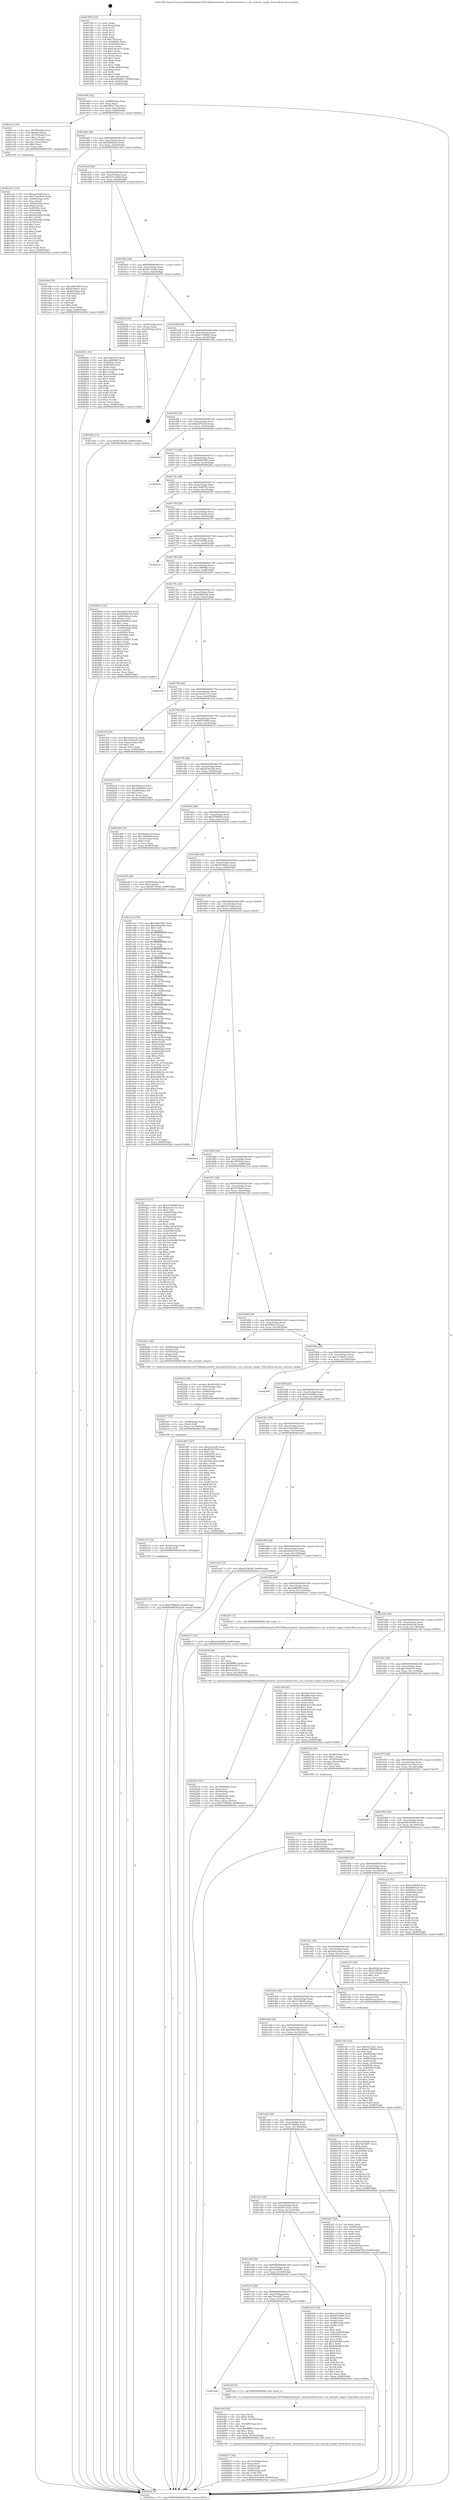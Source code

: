 digraph "0x4015f0" {
  label = "0x4015f0 (/mnt/c/Users/mathe/Desktop/tcc/POCII/binaries/extr_linuxnetnfchcicore.c_hci_activate_target_Final-ollvm.out::main(0))"
  labelloc = "t"
  node[shape=record]

  Entry [label="",width=0.3,height=0.3,shape=circle,fillcolor=black,style=filled]
  "0x401664" [label="{
     0x401664 [32]\l
     | [instrs]\l
     &nbsp;&nbsp;0x401664 \<+6\>: mov -0x98(%rbp),%eax\l
     &nbsp;&nbsp;0x40166a \<+2\>: mov %eax,%ecx\l
     &nbsp;&nbsp;0x40166c \<+6\>: sub $0x85427394,%ecx\l
     &nbsp;&nbsp;0x401672 \<+6\>: mov %eax,-0xac(%rbp)\l
     &nbsp;&nbsp;0x401678 \<+6\>: mov %ecx,-0xb0(%rbp)\l
     &nbsp;&nbsp;0x40167e \<+6\>: je 0000000000401e1a \<main+0x82a\>\l
  }"]
  "0x401e1a" [label="{
     0x401e1a [39]\l
     | [instrs]\l
     &nbsp;&nbsp;0x401e1a \<+4\>: mov -0x78(%rbp),%rax\l
     &nbsp;&nbsp;0x401e1e \<+6\>: movl $0x64,(%rax)\l
     &nbsp;&nbsp;0x401e24 \<+4\>: mov -0x70(%rbp),%rax\l
     &nbsp;&nbsp;0x401e28 \<+6\>: movl $0x1,(%rax)\l
     &nbsp;&nbsp;0x401e2e \<+4\>: mov -0x70(%rbp),%rax\l
     &nbsp;&nbsp;0x401e32 \<+3\>: movslq (%rax),%rax\l
     &nbsp;&nbsp;0x401e35 \<+4\>: shl $0x2,%rax\l
     &nbsp;&nbsp;0x401e39 \<+3\>: mov %rax,%rdi\l
     &nbsp;&nbsp;0x401e3c \<+5\>: call 0000000000401050 \<malloc@plt\>\l
     | [calls]\l
     &nbsp;&nbsp;0x401050 \{1\} (unknown)\l
  }"]
  "0x401684" [label="{
     0x401684 [28]\l
     | [instrs]\l
     &nbsp;&nbsp;0x401684 \<+5\>: jmp 0000000000401689 \<main+0x99\>\l
     &nbsp;&nbsp;0x401689 \<+6\>: mov -0xac(%rbp),%eax\l
     &nbsp;&nbsp;0x40168f \<+5\>: sub $0x8f2848c3,%eax\l
     &nbsp;&nbsp;0x401694 \<+6\>: mov %eax,-0xb4(%rbp)\l
     &nbsp;&nbsp;0x40169a \<+6\>: je 0000000000401a9a \<main+0x4aa\>\l
  }"]
  Exit [label="",width=0.3,height=0.3,shape=circle,fillcolor=black,style=filled,peripheries=2]
  "0x401a9a" [label="{
     0x401a9a [53]\l
     | [instrs]\l
     &nbsp;&nbsp;0x401a9a \<+5\>: mov $0xc0db7683,%eax\l
     &nbsp;&nbsp;0x401a9f \<+5\>: mov $0xf918bb1e,%ecx\l
     &nbsp;&nbsp;0x401aa4 \<+6\>: mov -0x92(%rbp),%dl\l
     &nbsp;&nbsp;0x401aaa \<+7\>: mov -0x91(%rbp),%sil\l
     &nbsp;&nbsp;0x401ab1 \<+3\>: mov %dl,%dil\l
     &nbsp;&nbsp;0x401ab4 \<+3\>: and %sil,%dil\l
     &nbsp;&nbsp;0x401ab7 \<+3\>: xor %sil,%dl\l
     &nbsp;&nbsp;0x401aba \<+3\>: or %dl,%dil\l
     &nbsp;&nbsp;0x401abd \<+4\>: test $0x1,%dil\l
     &nbsp;&nbsp;0x401ac1 \<+3\>: cmovne %ecx,%eax\l
     &nbsp;&nbsp;0x401ac4 \<+6\>: mov %eax,-0x98(%rbp)\l
     &nbsp;&nbsp;0x401aca \<+5\>: jmp 00000000004025a4 \<main+0xfb4\>\l
  }"]
  "0x4016a0" [label="{
     0x4016a0 [28]\l
     | [instrs]\l
     &nbsp;&nbsp;0x4016a0 \<+5\>: jmp 00000000004016a5 \<main+0xb5\>\l
     &nbsp;&nbsp;0x4016a5 \<+6\>: mov -0xac(%rbp),%eax\l
     &nbsp;&nbsp;0x4016ab \<+5\>: sub $0x937a3b69,%eax\l
     &nbsp;&nbsp;0x4016b0 \<+6\>: mov %eax,-0xb8(%rbp)\l
     &nbsp;&nbsp;0x4016b6 \<+6\>: je 0000000000402041 \<main+0xa51\>\l
  }"]
  "0x4025a4" [label="{
     0x4025a4 [5]\l
     | [instrs]\l
     &nbsp;&nbsp;0x4025a4 \<+5\>: jmp 0000000000401664 \<main+0x74\>\l
  }"]
  "0x4015f0" [label="{
     0x4015f0 [116]\l
     | [instrs]\l
     &nbsp;&nbsp;0x4015f0 \<+1\>: push %rbp\l
     &nbsp;&nbsp;0x4015f1 \<+3\>: mov %rsp,%rbp\l
     &nbsp;&nbsp;0x4015f4 \<+2\>: push %r15\l
     &nbsp;&nbsp;0x4015f6 \<+2\>: push %r14\l
     &nbsp;&nbsp;0x4015f8 \<+2\>: push %r13\l
     &nbsp;&nbsp;0x4015fa \<+2\>: push %r12\l
     &nbsp;&nbsp;0x4015fc \<+1\>: push %rbx\l
     &nbsp;&nbsp;0x4015fd \<+7\>: sub $0x158,%rsp\l
     &nbsp;&nbsp;0x401604 \<+7\>: mov 0x40505c,%eax\l
     &nbsp;&nbsp;0x40160b \<+7\>: mov 0x405060,%ecx\l
     &nbsp;&nbsp;0x401612 \<+2\>: mov %eax,%edx\l
     &nbsp;&nbsp;0x401614 \<+6\>: add $0xec6cee74,%edx\l
     &nbsp;&nbsp;0x40161a \<+3\>: sub $0x1,%edx\l
     &nbsp;&nbsp;0x40161d \<+6\>: sub $0xec6cee74,%edx\l
     &nbsp;&nbsp;0x401623 \<+3\>: imul %edx,%eax\l
     &nbsp;&nbsp;0x401626 \<+3\>: and $0x1,%eax\l
     &nbsp;&nbsp;0x401629 \<+3\>: cmp $0x0,%eax\l
     &nbsp;&nbsp;0x40162c \<+4\>: sete %r8b\l
     &nbsp;&nbsp;0x401630 \<+4\>: and $0x1,%r8b\l
     &nbsp;&nbsp;0x401634 \<+7\>: mov %r8b,-0x92(%rbp)\l
     &nbsp;&nbsp;0x40163b \<+3\>: cmp $0xa,%ecx\l
     &nbsp;&nbsp;0x40163e \<+4\>: setl %r8b\l
     &nbsp;&nbsp;0x401642 \<+4\>: and $0x1,%r8b\l
     &nbsp;&nbsp;0x401646 \<+7\>: mov %r8b,-0x91(%rbp)\l
     &nbsp;&nbsp;0x40164d \<+10\>: movl $0x8f2848c3,-0x98(%rbp)\l
     &nbsp;&nbsp;0x401657 \<+6\>: mov %edi,-0x9c(%rbp)\l
     &nbsp;&nbsp;0x40165d \<+7\>: mov %rsi,-0xa8(%rbp)\l
  }"]
  "0x402325" [label="{
     0x402325 [15]\l
     | [instrs]\l
     &nbsp;&nbsp;0x402325 \<+10\>: movl $0xf75f6b66,-0x98(%rbp)\l
     &nbsp;&nbsp;0x40232f \<+5\>: jmp 00000000004025a4 \<main+0xfb4\>\l
  }"]
  "0x402041" [label="{
     0x402041 [91]\l
     | [instrs]\l
     &nbsp;&nbsp;0x402041 \<+5\>: mov $0xbe8512e0,%eax\l
     &nbsp;&nbsp;0x402046 \<+5\>: mov $0xccd900d6,%ecx\l
     &nbsp;&nbsp;0x40204b \<+7\>: mov 0x40505c,%edx\l
     &nbsp;&nbsp;0x402052 \<+7\>: mov 0x405060,%esi\l
     &nbsp;&nbsp;0x402059 \<+2\>: mov %edx,%edi\l
     &nbsp;&nbsp;0x40205b \<+6\>: sub $0x3c3e982b,%edi\l
     &nbsp;&nbsp;0x402061 \<+3\>: sub $0x1,%edi\l
     &nbsp;&nbsp;0x402064 \<+6\>: add $0x3c3e982b,%edi\l
     &nbsp;&nbsp;0x40206a \<+3\>: imul %edi,%edx\l
     &nbsp;&nbsp;0x40206d \<+3\>: and $0x1,%edx\l
     &nbsp;&nbsp;0x402070 \<+3\>: cmp $0x0,%edx\l
     &nbsp;&nbsp;0x402073 \<+4\>: sete %r8b\l
     &nbsp;&nbsp;0x402077 \<+3\>: cmp $0xa,%esi\l
     &nbsp;&nbsp;0x40207a \<+4\>: setl %r9b\l
     &nbsp;&nbsp;0x40207e \<+3\>: mov %r8b,%r10b\l
     &nbsp;&nbsp;0x402081 \<+3\>: and %r9b,%r10b\l
     &nbsp;&nbsp;0x402084 \<+3\>: xor %r9b,%r8b\l
     &nbsp;&nbsp;0x402087 \<+3\>: or %r8b,%r10b\l
     &nbsp;&nbsp;0x40208a \<+4\>: test $0x1,%r10b\l
     &nbsp;&nbsp;0x40208e \<+3\>: cmovne %ecx,%eax\l
     &nbsp;&nbsp;0x402091 \<+6\>: mov %eax,-0x98(%rbp)\l
     &nbsp;&nbsp;0x402097 \<+5\>: jmp 00000000004025a4 \<main+0xfb4\>\l
  }"]
  "0x4016bc" [label="{
     0x4016bc [28]\l
     | [instrs]\l
     &nbsp;&nbsp;0x4016bc \<+5\>: jmp 00000000004016c1 \<main+0xd1\>\l
     &nbsp;&nbsp;0x4016c1 \<+6\>: mov -0xac(%rbp),%eax\l
     &nbsp;&nbsp;0x4016c7 \<+5\>: sub $0x9f178c86,%eax\l
     &nbsp;&nbsp;0x4016cc \<+6\>: mov %eax,-0xbc(%rbp)\l
     &nbsp;&nbsp;0x4016d2 \<+6\>: je 0000000000402452 \<main+0xe62\>\l
  }"]
  "0x402319" [label="{
     0x402319 [12]\l
     | [instrs]\l
     &nbsp;&nbsp;0x402319 \<+4\>: mov -0x50(%rbp),%rdi\l
     &nbsp;&nbsp;0x40231d \<+3\>: mov (%rdi),%rdi\l
     &nbsp;&nbsp;0x402320 \<+5\>: call 0000000000401030 \<free@plt\>\l
     | [calls]\l
     &nbsp;&nbsp;0x401030 \{1\} (unknown)\l
  }"]
  "0x402452" [label="{
     0x402452 [24]\l
     | [instrs]\l
     &nbsp;&nbsp;0x402452 \<+7\>: mov -0x90(%rbp),%rax\l
     &nbsp;&nbsp;0x402459 \<+2\>: mov (%rax),%eax\l
     &nbsp;&nbsp;0x40245b \<+4\>: lea -0x28(%rbp),%rsp\l
     &nbsp;&nbsp;0x40245f \<+1\>: pop %rbx\l
     &nbsp;&nbsp;0x402460 \<+2\>: pop %r12\l
     &nbsp;&nbsp;0x402462 \<+2\>: pop %r13\l
     &nbsp;&nbsp;0x402464 \<+2\>: pop %r14\l
     &nbsp;&nbsp;0x402466 \<+2\>: pop %r15\l
     &nbsp;&nbsp;0x402468 \<+1\>: pop %rbp\l
     &nbsp;&nbsp;0x402469 \<+1\>: ret\l
  }"]
  "0x4016d8" [label="{
     0x4016d8 [28]\l
     | [instrs]\l
     &nbsp;&nbsp;0x4016d8 \<+5\>: jmp 00000000004016dd \<main+0xed\>\l
     &nbsp;&nbsp;0x4016dd \<+6\>: mov -0xac(%rbp),%eax\l
     &nbsp;&nbsp;0x4016e3 \<+5\>: sub $0xbc798948,%eax\l
     &nbsp;&nbsp;0x4016e8 \<+6\>: mov %eax,-0xc0(%rbp)\l
     &nbsp;&nbsp;0x4016ee \<+6\>: je 0000000000401d5a \<main+0x76a\>\l
  }"]
  "0x402307" [label="{
     0x402307 [18]\l
     | [instrs]\l
     &nbsp;&nbsp;0x402307 \<+4\>: mov -0x68(%rbp),%rdi\l
     &nbsp;&nbsp;0x40230b \<+3\>: mov (%rdi),%rdi\l
     &nbsp;&nbsp;0x40230e \<+6\>: mov %eax,-0x154(%rbp)\l
     &nbsp;&nbsp;0x402314 \<+5\>: call 0000000000401030 \<free@plt\>\l
     | [calls]\l
     &nbsp;&nbsp;0x401030 \{1\} (unknown)\l
  }"]
  "0x401d5a" [label="{
     0x401d5a [15]\l
     | [instrs]\l
     &nbsp;&nbsp;0x401d5a \<+10\>: movl $0xf278a248,-0x98(%rbp)\l
     &nbsp;&nbsp;0x401d64 \<+5\>: jmp 00000000004025a4 \<main+0xfb4\>\l
  }"]
  "0x4016f4" [label="{
     0x4016f4 [28]\l
     | [instrs]\l
     &nbsp;&nbsp;0x4016f4 \<+5\>: jmp 00000000004016f9 \<main+0x109\>\l
     &nbsp;&nbsp;0x4016f9 \<+6\>: mov -0xac(%rbp),%eax\l
     &nbsp;&nbsp;0x4016ff \<+5\>: sub $0xbe8512e0,%eax\l
     &nbsp;&nbsp;0x401704 \<+6\>: mov %eax,-0xc4(%rbp)\l
     &nbsp;&nbsp;0x40170a \<+6\>: je 000000000040254e \<main+0xf5e\>\l
  }"]
  "0x4022ea" [label="{
     0x4022ea [29]\l
     | [instrs]\l
     &nbsp;&nbsp;0x4022ea \<+10\>: movabs $0x4030b6,%rdi\l
     &nbsp;&nbsp;0x4022f4 \<+4\>: mov -0x40(%rbp),%rsi\l
     &nbsp;&nbsp;0x4022f8 \<+2\>: mov %eax,(%rsi)\l
     &nbsp;&nbsp;0x4022fa \<+4\>: mov -0x40(%rbp),%rsi\l
     &nbsp;&nbsp;0x4022fe \<+2\>: mov (%rsi),%esi\l
     &nbsp;&nbsp;0x402300 \<+2\>: mov $0x0,%al\l
     &nbsp;&nbsp;0x402302 \<+5\>: call 0000000000401040 \<printf@plt\>\l
     | [calls]\l
     &nbsp;&nbsp;0x401040 \{1\} (unknown)\l
  }"]
  "0x40254e" [label="{
     0x40254e\l
  }", style=dashed]
  "0x401710" [label="{
     0x401710 [28]\l
     | [instrs]\l
     &nbsp;&nbsp;0x401710 \<+5\>: jmp 0000000000401715 \<main+0x125\>\l
     &nbsp;&nbsp;0x401715 \<+6\>: mov -0xac(%rbp),%eax\l
     &nbsp;&nbsp;0x40171b \<+5\>: sub $0xc0db7683,%eax\l
     &nbsp;&nbsp;0x401720 \<+6\>: mov %eax,-0xc8(%rbp)\l
     &nbsp;&nbsp;0x401726 \<+6\>: je 000000000040246a \<main+0xe7a\>\l
  }"]
  "0x40227e" [label="{
     0x40227e [41]\l
     | [instrs]\l
     &nbsp;&nbsp;0x40227e \<+6\>: mov -0x150(%rbp),%ecx\l
     &nbsp;&nbsp;0x402284 \<+3\>: imul %eax,%ecx\l
     &nbsp;&nbsp;0x402287 \<+4\>: mov -0x50(%rbp),%rsi\l
     &nbsp;&nbsp;0x40228b \<+3\>: mov (%rsi),%rsi\l
     &nbsp;&nbsp;0x40228e \<+4\>: mov -0x48(%rbp),%rdi\l
     &nbsp;&nbsp;0x402292 \<+3\>: movslq (%rdi),%rdi\l
     &nbsp;&nbsp;0x402295 \<+3\>: mov %ecx,(%rsi,%rdi,4)\l
     &nbsp;&nbsp;0x402298 \<+10\>: movl $0x577fb602,-0x98(%rbp)\l
     &nbsp;&nbsp;0x4022a2 \<+5\>: jmp 00000000004025a4 \<main+0xfb4\>\l
  }"]
  "0x40246a" [label="{
     0x40246a\l
  }", style=dashed]
  "0x40172c" [label="{
     0x40172c [28]\l
     | [instrs]\l
     &nbsp;&nbsp;0x40172c \<+5\>: jmp 0000000000401731 \<main+0x141\>\l
     &nbsp;&nbsp;0x401731 \<+6\>: mov -0xac(%rbp),%eax\l
     &nbsp;&nbsp;0x401737 \<+5\>: sub $0xc3e8b79c,%eax\l
     &nbsp;&nbsp;0x40173c \<+6\>: mov %eax,-0xcc(%rbp)\l
     &nbsp;&nbsp;0x401742 \<+6\>: je 0000000000402595 \<main+0xfa5\>\l
  }"]
  "0x402256" [label="{
     0x402256 [40]\l
     | [instrs]\l
     &nbsp;&nbsp;0x402256 \<+5\>: mov $0x2,%ecx\l
     &nbsp;&nbsp;0x40225b \<+1\>: cltd\l
     &nbsp;&nbsp;0x40225c \<+2\>: idiv %ecx\l
     &nbsp;&nbsp;0x40225e \<+6\>: imul $0xfffffffe,%edx,%ecx\l
     &nbsp;&nbsp;0x402264 \<+6\>: sub $0x910cb570,%ecx\l
     &nbsp;&nbsp;0x40226a \<+3\>: add $0x1,%ecx\l
     &nbsp;&nbsp;0x40226d \<+6\>: add $0x910cb570,%ecx\l
     &nbsp;&nbsp;0x402273 \<+6\>: mov %ecx,-0x150(%rbp)\l
     &nbsp;&nbsp;0x402279 \<+5\>: call 0000000000401160 \<next_i\>\l
     | [calls]\l
     &nbsp;&nbsp;0x401160 \{1\} (/mnt/c/Users/mathe/Desktop/tcc/POCII/binaries/extr_linuxnetnfchcicore.c_hci_activate_target_Final-ollvm.out::next_i)\l
  }"]
  "0x402595" [label="{
     0x402595\l
  }", style=dashed]
  "0x401748" [label="{
     0x401748 [28]\l
     | [instrs]\l
     &nbsp;&nbsp;0x401748 \<+5\>: jmp 000000000040174d \<main+0x15d\>\l
     &nbsp;&nbsp;0x40174d \<+6\>: mov -0xac(%rbp),%eax\l
     &nbsp;&nbsp;0x401753 \<+5\>: sub $0xc41f24da,%eax\l
     &nbsp;&nbsp;0x401758 \<+6\>: mov %eax,-0xd0(%rbp)\l
     &nbsp;&nbsp;0x40175e \<+6\>: je 0000000000402570 \<main+0xf80\>\l
  }"]
  "0x402143" [label="{
     0x402143 [32]\l
     | [instrs]\l
     &nbsp;&nbsp;0x402143 \<+4\>: mov -0x50(%rbp),%rdi\l
     &nbsp;&nbsp;0x402147 \<+3\>: mov %rax,(%rdi)\l
     &nbsp;&nbsp;0x40214a \<+4\>: mov -0x48(%rbp),%rax\l
     &nbsp;&nbsp;0x40214e \<+6\>: movl $0x0,(%rax)\l
     &nbsp;&nbsp;0x402154 \<+10\>: movl $0x56b67fa9,-0x98(%rbp)\l
     &nbsp;&nbsp;0x40215e \<+5\>: jmp 00000000004025a4 \<main+0xfb4\>\l
  }"]
  "0x402570" [label="{
     0x402570\l
  }", style=dashed]
  "0x401764" [label="{
     0x401764 [28]\l
     | [instrs]\l
     &nbsp;&nbsp;0x401764 \<+5\>: jmp 0000000000401769 \<main+0x179\>\l
     &nbsp;&nbsp;0x401769 \<+6\>: mov -0xac(%rbp),%eax\l
     &nbsp;&nbsp;0x40176f \<+5\>: sub $0xcb7df560,%eax\l
     &nbsp;&nbsp;0x401774 \<+6\>: mov %eax,-0xd4(%rbp)\l
     &nbsp;&nbsp;0x40177a \<+6\>: je 0000000000402529 \<main+0xf39\>\l
  }"]
  "0x402017" [label="{
     0x402017 [42]\l
     | [instrs]\l
     &nbsp;&nbsp;0x402017 \<+6\>: mov -0x14c(%rbp),%ecx\l
     &nbsp;&nbsp;0x40201d \<+3\>: imul %eax,%ecx\l
     &nbsp;&nbsp;0x402020 \<+4\>: mov -0x68(%rbp),%rdi\l
     &nbsp;&nbsp;0x402024 \<+3\>: mov (%rdi),%rdi\l
     &nbsp;&nbsp;0x402027 \<+4\>: mov -0x60(%rbp),%r8\l
     &nbsp;&nbsp;0x40202b \<+3\>: movslq (%r8),%r8\l
     &nbsp;&nbsp;0x40202e \<+4\>: mov %ecx,(%rdi,%r8,4)\l
     &nbsp;&nbsp;0x402032 \<+10\>: movl $0x937a3b69,-0x98(%rbp)\l
     &nbsp;&nbsp;0x40203c \<+5\>: jmp 00000000004025a4 \<main+0xfb4\>\l
  }"]
  "0x402529" [label="{
     0x402529\l
  }", style=dashed]
  "0x401780" [label="{
     0x401780 [28]\l
     | [instrs]\l
     &nbsp;&nbsp;0x401780 \<+5\>: jmp 0000000000401785 \<main+0x195\>\l
     &nbsp;&nbsp;0x401785 \<+6\>: mov -0xac(%rbp),%eax\l
     &nbsp;&nbsp;0x40178b \<+5\>: sub $0xccd900d6,%eax\l
     &nbsp;&nbsp;0x401790 \<+6\>: mov %eax,-0xd8(%rbp)\l
     &nbsp;&nbsp;0x401796 \<+6\>: je 000000000040209c \<main+0xaac\>\l
  }"]
  "0x401feb" [label="{
     0x401feb [44]\l
     | [instrs]\l
     &nbsp;&nbsp;0x401feb \<+2\>: xor %ecx,%ecx\l
     &nbsp;&nbsp;0x401fed \<+5\>: mov $0x2,%edx\l
     &nbsp;&nbsp;0x401ff2 \<+6\>: mov %edx,-0x148(%rbp)\l
     &nbsp;&nbsp;0x401ff8 \<+1\>: cltd\l
     &nbsp;&nbsp;0x401ff9 \<+6\>: mov -0x148(%rbp),%esi\l
     &nbsp;&nbsp;0x401fff \<+2\>: idiv %esi\l
     &nbsp;&nbsp;0x402001 \<+6\>: imul $0xfffffffe,%edx,%edx\l
     &nbsp;&nbsp;0x402007 \<+3\>: sub $0x1,%ecx\l
     &nbsp;&nbsp;0x40200a \<+2\>: sub %ecx,%edx\l
     &nbsp;&nbsp;0x40200c \<+6\>: mov %edx,-0x14c(%rbp)\l
     &nbsp;&nbsp;0x402012 \<+5\>: call 0000000000401160 \<next_i\>\l
     | [calls]\l
     &nbsp;&nbsp;0x401160 \{1\} (/mnt/c/Users/mathe/Desktop/tcc/POCII/binaries/extr_linuxnetnfchcicore.c_hci_activate_target_Final-ollvm.out::next_i)\l
  }"]
  "0x40209c" [label="{
     0x40209c [123]\l
     | [instrs]\l
     &nbsp;&nbsp;0x40209c \<+5\>: mov $0xbe8512e0,%eax\l
     &nbsp;&nbsp;0x4020a1 \<+5\>: mov $0x29464105,%ecx\l
     &nbsp;&nbsp;0x4020a6 \<+4\>: mov -0x60(%rbp),%rdx\l
     &nbsp;&nbsp;0x4020aa \<+2\>: mov (%rdx),%esi\l
     &nbsp;&nbsp;0x4020ac \<+6\>: add $0x90eb9b23,%esi\l
     &nbsp;&nbsp;0x4020b2 \<+3\>: add $0x1,%esi\l
     &nbsp;&nbsp;0x4020b5 \<+6\>: sub $0x90eb9b23,%esi\l
     &nbsp;&nbsp;0x4020bb \<+4\>: mov -0x60(%rbp),%rdx\l
     &nbsp;&nbsp;0x4020bf \<+2\>: mov %esi,(%rdx)\l
     &nbsp;&nbsp;0x4020c1 \<+7\>: mov 0x40505c,%esi\l
     &nbsp;&nbsp;0x4020c8 \<+7\>: mov 0x405060,%edi\l
     &nbsp;&nbsp;0x4020cf \<+3\>: mov %esi,%r8d\l
     &nbsp;&nbsp;0x4020d2 \<+7\>: sub $0x41a59f51,%r8d\l
     &nbsp;&nbsp;0x4020d9 \<+4\>: sub $0x1,%r8d\l
     &nbsp;&nbsp;0x4020dd \<+7\>: add $0x41a59f51,%r8d\l
     &nbsp;&nbsp;0x4020e4 \<+4\>: imul %r8d,%esi\l
     &nbsp;&nbsp;0x4020e8 \<+3\>: and $0x1,%esi\l
     &nbsp;&nbsp;0x4020eb \<+3\>: cmp $0x0,%esi\l
     &nbsp;&nbsp;0x4020ee \<+4\>: sete %r9b\l
     &nbsp;&nbsp;0x4020f2 \<+3\>: cmp $0xa,%edi\l
     &nbsp;&nbsp;0x4020f5 \<+4\>: setl %r10b\l
     &nbsp;&nbsp;0x4020f9 \<+3\>: mov %r9b,%r11b\l
     &nbsp;&nbsp;0x4020fc \<+3\>: and %r10b,%r11b\l
     &nbsp;&nbsp;0x4020ff \<+3\>: xor %r10b,%r9b\l
     &nbsp;&nbsp;0x402102 \<+3\>: or %r9b,%r11b\l
     &nbsp;&nbsp;0x402105 \<+4\>: test $0x1,%r11b\l
     &nbsp;&nbsp;0x402109 \<+3\>: cmovne %ecx,%eax\l
     &nbsp;&nbsp;0x40210c \<+6\>: mov %eax,-0x98(%rbp)\l
     &nbsp;&nbsp;0x402112 \<+5\>: jmp 00000000004025a4 \<main+0xfb4\>\l
  }"]
  "0x40179c" [label="{
     0x40179c [28]\l
     | [instrs]\l
     &nbsp;&nbsp;0x40179c \<+5\>: jmp 00000000004017a1 \<main+0x1b1\>\l
     &nbsp;&nbsp;0x4017a1 \<+6\>: mov -0xac(%rbp),%eax\l
     &nbsp;&nbsp;0x4017a7 \<+5\>: sub $0xda800e38,%eax\l
     &nbsp;&nbsp;0x4017ac \<+6\>: mov %eax,-0xdc(%rbp)\l
     &nbsp;&nbsp;0x4017b2 \<+6\>: je 0000000000402334 \<main+0xd44\>\l
  }"]
  "0x401a90" [label="{
     0x401a90\l
  }", style=dashed]
  "0x402334" [label="{
     0x402334\l
  }", style=dashed]
  "0x4017b8" [label="{
     0x4017b8 [28]\l
     | [instrs]\l
     &nbsp;&nbsp;0x4017b8 \<+5\>: jmp 00000000004017bd \<main+0x1cd\>\l
     &nbsp;&nbsp;0x4017bd \<+6\>: mov -0xac(%rbp),%eax\l
     &nbsp;&nbsp;0x4017c3 \<+5\>: sub $0xeed31c7a,%eax\l
     &nbsp;&nbsp;0x4017c8 \<+6\>: mov %eax,-0xe0(%rbp)\l
     &nbsp;&nbsp;0x4017ce \<+6\>: je 0000000000401fc8 \<main+0x9d8\>\l
  }"]
  "0x401fe6" [label="{
     0x401fe6 [5]\l
     | [instrs]\l
     &nbsp;&nbsp;0x401fe6 \<+5\>: call 0000000000401160 \<next_i\>\l
     | [calls]\l
     &nbsp;&nbsp;0x401160 \{1\} (/mnt/c/Users/mathe/Desktop/tcc/POCII/binaries/extr_linuxnetnfchcicore.c_hci_activate_target_Final-ollvm.out::next_i)\l
  }"]
  "0x401fc8" [label="{
     0x401fc8 [30]\l
     | [instrs]\l
     &nbsp;&nbsp;0x401fc8 \<+5\>: mov $0x3cfeb333,%eax\l
     &nbsp;&nbsp;0x401fcd \<+5\>: mov $0x7dc0c2d7,%ecx\l
     &nbsp;&nbsp;0x401fd2 \<+3\>: mov -0x2a(%rbp),%dl\l
     &nbsp;&nbsp;0x401fd5 \<+3\>: test $0x1,%dl\l
     &nbsp;&nbsp;0x401fd8 \<+3\>: cmovne %ecx,%eax\l
     &nbsp;&nbsp;0x401fdb \<+6\>: mov %eax,-0x98(%rbp)\l
     &nbsp;&nbsp;0x401fe1 \<+5\>: jmp 00000000004025a4 \<main+0xfb4\>\l
  }"]
  "0x4017d4" [label="{
     0x4017d4 [28]\l
     | [instrs]\l
     &nbsp;&nbsp;0x4017d4 \<+5\>: jmp 00000000004017d9 \<main+0x1e9\>\l
     &nbsp;&nbsp;0x4017d9 \<+6\>: mov -0xac(%rbp),%eax\l
     &nbsp;&nbsp;0x4017df \<+5\>: sub $0xf057b0f6,%eax\l
     &nbsp;&nbsp;0x4017e4 \<+6\>: mov %eax,-0xe4(%rbp)\l
     &nbsp;&nbsp;0x4017ea \<+6\>: je 0000000000402233 \<main+0xc43\>\l
  }"]
  "0x401a74" [label="{
     0x401a74 [28]\l
     | [instrs]\l
     &nbsp;&nbsp;0x401a74 \<+5\>: jmp 0000000000401a79 \<main+0x489\>\l
     &nbsp;&nbsp;0x401a79 \<+6\>: mov -0xac(%rbp),%eax\l
     &nbsp;&nbsp;0x401a7f \<+5\>: sub $0x7dc0c2d7,%eax\l
     &nbsp;&nbsp;0x401a84 \<+6\>: mov %eax,-0x144(%rbp)\l
     &nbsp;&nbsp;0x401a8a \<+6\>: je 0000000000401fe6 \<main+0x9f6\>\l
  }"]
  "0x402233" [label="{
     0x402233 [30]\l
     | [instrs]\l
     &nbsp;&nbsp;0x402233 \<+5\>: mov $0xf580e1a,%eax\l
     &nbsp;&nbsp;0x402238 \<+5\>: mov $0x2af68982,%ecx\l
     &nbsp;&nbsp;0x40223d \<+3\>: mov -0x29(%rbp),%dl\l
     &nbsp;&nbsp;0x402240 \<+3\>: test $0x1,%dl\l
     &nbsp;&nbsp;0x402243 \<+3\>: cmovne %ecx,%eax\l
     &nbsp;&nbsp;0x402246 \<+6\>: mov %eax,-0x98(%rbp)\l
     &nbsp;&nbsp;0x40224c \<+5\>: jmp 00000000004025a4 \<main+0xfb4\>\l
  }"]
  "0x4017f0" [label="{
     0x4017f0 [28]\l
     | [instrs]\l
     &nbsp;&nbsp;0x4017f0 \<+5\>: jmp 00000000004017f5 \<main+0x205\>\l
     &nbsp;&nbsp;0x4017f5 \<+6\>: mov -0xac(%rbp),%eax\l
     &nbsp;&nbsp;0x4017fb \<+5\>: sub $0xf278a248,%eax\l
     &nbsp;&nbsp;0x401800 \<+6\>: mov %eax,-0xe8(%rbp)\l
     &nbsp;&nbsp;0x401806 \<+6\>: je 0000000000401d69 \<main+0x779\>\l
  }"]
  "0x4021b9" [label="{
     0x4021b9 [122]\l
     | [instrs]\l
     &nbsp;&nbsp;0x4021b9 \<+5\>: mov $0xc41f24da,%eax\l
     &nbsp;&nbsp;0x4021be \<+5\>: mov $0xf057b0f6,%ecx\l
     &nbsp;&nbsp;0x4021c3 \<+4\>: mov -0x48(%rbp),%rdx\l
     &nbsp;&nbsp;0x4021c7 \<+2\>: mov (%rdx),%esi\l
     &nbsp;&nbsp;0x4021c9 \<+4\>: mov -0x58(%rbp),%rdx\l
     &nbsp;&nbsp;0x4021cd \<+2\>: cmp (%rdx),%esi\l
     &nbsp;&nbsp;0x4021cf \<+4\>: setl %dil\l
     &nbsp;&nbsp;0x4021d3 \<+4\>: and $0x1,%dil\l
     &nbsp;&nbsp;0x4021d7 \<+4\>: mov %dil,-0x29(%rbp)\l
     &nbsp;&nbsp;0x4021db \<+7\>: mov 0x40505c,%esi\l
     &nbsp;&nbsp;0x4021e2 \<+8\>: mov 0x405060,%r8d\l
     &nbsp;&nbsp;0x4021ea \<+3\>: mov %esi,%r9d\l
     &nbsp;&nbsp;0x4021ed \<+7\>: sub $0x42fc496,%r9d\l
     &nbsp;&nbsp;0x4021f4 \<+4\>: sub $0x1,%r9d\l
     &nbsp;&nbsp;0x4021f8 \<+7\>: add $0x42fc496,%r9d\l
     &nbsp;&nbsp;0x4021ff \<+4\>: imul %r9d,%esi\l
     &nbsp;&nbsp;0x402203 \<+3\>: and $0x1,%esi\l
     &nbsp;&nbsp;0x402206 \<+3\>: cmp $0x0,%esi\l
     &nbsp;&nbsp;0x402209 \<+4\>: sete %dil\l
     &nbsp;&nbsp;0x40220d \<+4\>: cmp $0xa,%r8d\l
     &nbsp;&nbsp;0x402211 \<+4\>: setl %r10b\l
     &nbsp;&nbsp;0x402215 \<+3\>: mov %dil,%r11b\l
     &nbsp;&nbsp;0x402218 \<+3\>: and %r10b,%r11b\l
     &nbsp;&nbsp;0x40221b \<+3\>: xor %r10b,%dil\l
     &nbsp;&nbsp;0x40221e \<+3\>: or %dil,%r11b\l
     &nbsp;&nbsp;0x402221 \<+4\>: test $0x1,%r11b\l
     &nbsp;&nbsp;0x402225 \<+3\>: cmovne %ecx,%eax\l
     &nbsp;&nbsp;0x402228 \<+6\>: mov %eax,-0x98(%rbp)\l
     &nbsp;&nbsp;0x40222e \<+5\>: jmp 00000000004025a4 \<main+0xfb4\>\l
  }"]
  "0x401d69" [label="{
     0x401d69 [30]\l
     | [instrs]\l
     &nbsp;&nbsp;0x401d69 \<+5\>: mov $0xda800e38,%eax\l
     &nbsp;&nbsp;0x401d6e \<+5\>: mov $0x14649bfe,%ecx\l
     &nbsp;&nbsp;0x401d73 \<+3\>: mov -0x30(%rbp),%edx\l
     &nbsp;&nbsp;0x401d76 \<+3\>: cmp $0x0,%edx\l
     &nbsp;&nbsp;0x401d79 \<+3\>: cmove %ecx,%eax\l
     &nbsp;&nbsp;0x401d7c \<+6\>: mov %eax,-0x98(%rbp)\l
     &nbsp;&nbsp;0x401d82 \<+5\>: jmp 00000000004025a4 \<main+0xfb4\>\l
  }"]
  "0x40180c" [label="{
     0x40180c [28]\l
     | [instrs]\l
     &nbsp;&nbsp;0x40180c \<+5\>: jmp 0000000000401811 \<main+0x221\>\l
     &nbsp;&nbsp;0x401811 \<+6\>: mov -0xac(%rbp),%eax\l
     &nbsp;&nbsp;0x401817 \<+5\>: sub $0xf75f6b66,%eax\l
     &nbsp;&nbsp;0x40181c \<+6\>: mov %eax,-0xec(%rbp)\l
     &nbsp;&nbsp;0x401822 \<+6\>: je 0000000000402436 \<main+0xe46\>\l
  }"]
  "0x401a58" [label="{
     0x401a58 [28]\l
     | [instrs]\l
     &nbsp;&nbsp;0x401a58 \<+5\>: jmp 0000000000401a5d \<main+0x46d\>\l
     &nbsp;&nbsp;0x401a5d \<+6\>: mov -0xac(%rbp),%eax\l
     &nbsp;&nbsp;0x401a63 \<+5\>: sub $0x72b5ef97,%eax\l
     &nbsp;&nbsp;0x401a68 \<+6\>: mov %eax,-0x140(%rbp)\l
     &nbsp;&nbsp;0x401a6e \<+6\>: je 00000000004021b9 \<main+0xbc9\>\l
  }"]
  "0x402436" [label="{
     0x402436 [28]\l
     | [instrs]\l
     &nbsp;&nbsp;0x402436 \<+7\>: mov -0x90(%rbp),%rax\l
     &nbsp;&nbsp;0x40243d \<+6\>: movl $0x0,(%rax)\l
     &nbsp;&nbsp;0x402443 \<+10\>: movl $0x9f178c86,-0x98(%rbp)\l
     &nbsp;&nbsp;0x40244d \<+5\>: jmp 00000000004025a4 \<main+0xfb4\>\l
  }"]
  "0x401828" [label="{
     0x401828 [28]\l
     | [instrs]\l
     &nbsp;&nbsp;0x401828 \<+5\>: jmp 000000000040182d \<main+0x23d\>\l
     &nbsp;&nbsp;0x40182d \<+6\>: mov -0xac(%rbp),%eax\l
     &nbsp;&nbsp;0x401833 \<+5\>: sub $0xf918bb1e,%eax\l
     &nbsp;&nbsp;0x401838 \<+6\>: mov %eax,-0xf0(%rbp)\l
     &nbsp;&nbsp;0x40183e \<+6\>: je 0000000000401acf \<main+0x4df\>\l
  }"]
  "0x4024af" [label="{
     0x4024af\l
  }", style=dashed]
  "0x401acf" [label="{
     0x401acf [376]\l
     | [instrs]\l
     &nbsp;&nbsp;0x401acf \<+5\>: mov $0xc0db7683,%eax\l
     &nbsp;&nbsp;0x401ad4 \<+5\>: mov $0x484d54fa,%ecx\l
     &nbsp;&nbsp;0x401ad9 \<+2\>: mov $0x1,%dl\l
     &nbsp;&nbsp;0x401adb \<+3\>: mov %rsp,%rsi\l
     &nbsp;&nbsp;0x401ade \<+4\>: add $0xfffffffffffffff0,%rsi\l
     &nbsp;&nbsp;0x401ae2 \<+3\>: mov %rsi,%rsp\l
     &nbsp;&nbsp;0x401ae5 \<+7\>: mov %rsi,-0x90(%rbp)\l
     &nbsp;&nbsp;0x401aec \<+3\>: mov %rsp,%rsi\l
     &nbsp;&nbsp;0x401aef \<+4\>: add $0xfffffffffffffff0,%rsi\l
     &nbsp;&nbsp;0x401af3 \<+3\>: mov %rsi,%rsp\l
     &nbsp;&nbsp;0x401af6 \<+3\>: mov %rsp,%rdi\l
     &nbsp;&nbsp;0x401af9 \<+4\>: add $0xfffffffffffffff0,%rdi\l
     &nbsp;&nbsp;0x401afd \<+3\>: mov %rdi,%rsp\l
     &nbsp;&nbsp;0x401b00 \<+7\>: mov %rdi,-0x88(%rbp)\l
     &nbsp;&nbsp;0x401b07 \<+3\>: mov %rsp,%rdi\l
     &nbsp;&nbsp;0x401b0a \<+4\>: add $0xfffffffffffffff0,%rdi\l
     &nbsp;&nbsp;0x401b0e \<+3\>: mov %rdi,%rsp\l
     &nbsp;&nbsp;0x401b11 \<+4\>: mov %rdi,-0x80(%rbp)\l
     &nbsp;&nbsp;0x401b15 \<+3\>: mov %rsp,%rdi\l
     &nbsp;&nbsp;0x401b18 \<+4\>: add $0xfffffffffffffff0,%rdi\l
     &nbsp;&nbsp;0x401b1c \<+3\>: mov %rdi,%rsp\l
     &nbsp;&nbsp;0x401b1f \<+4\>: mov %rdi,-0x78(%rbp)\l
     &nbsp;&nbsp;0x401b23 \<+3\>: mov %rsp,%rdi\l
     &nbsp;&nbsp;0x401b26 \<+4\>: add $0xfffffffffffffff0,%rdi\l
     &nbsp;&nbsp;0x401b2a \<+3\>: mov %rdi,%rsp\l
     &nbsp;&nbsp;0x401b2d \<+4\>: mov %rdi,-0x70(%rbp)\l
     &nbsp;&nbsp;0x401b31 \<+3\>: mov %rsp,%rdi\l
     &nbsp;&nbsp;0x401b34 \<+4\>: add $0xfffffffffffffff0,%rdi\l
     &nbsp;&nbsp;0x401b38 \<+3\>: mov %rdi,%rsp\l
     &nbsp;&nbsp;0x401b3b \<+4\>: mov %rdi,-0x68(%rbp)\l
     &nbsp;&nbsp;0x401b3f \<+3\>: mov %rsp,%rdi\l
     &nbsp;&nbsp;0x401b42 \<+4\>: add $0xfffffffffffffff0,%rdi\l
     &nbsp;&nbsp;0x401b46 \<+3\>: mov %rdi,%rsp\l
     &nbsp;&nbsp;0x401b49 \<+4\>: mov %rdi,-0x60(%rbp)\l
     &nbsp;&nbsp;0x401b4d \<+3\>: mov %rsp,%rdi\l
     &nbsp;&nbsp;0x401b50 \<+4\>: add $0xfffffffffffffff0,%rdi\l
     &nbsp;&nbsp;0x401b54 \<+3\>: mov %rdi,%rsp\l
     &nbsp;&nbsp;0x401b57 \<+4\>: mov %rdi,-0x58(%rbp)\l
     &nbsp;&nbsp;0x401b5b \<+3\>: mov %rsp,%rdi\l
     &nbsp;&nbsp;0x401b5e \<+4\>: add $0xfffffffffffffff0,%rdi\l
     &nbsp;&nbsp;0x401b62 \<+3\>: mov %rdi,%rsp\l
     &nbsp;&nbsp;0x401b65 \<+4\>: mov %rdi,-0x50(%rbp)\l
     &nbsp;&nbsp;0x401b69 \<+3\>: mov %rsp,%rdi\l
     &nbsp;&nbsp;0x401b6c \<+4\>: add $0xfffffffffffffff0,%rdi\l
     &nbsp;&nbsp;0x401b70 \<+3\>: mov %rdi,%rsp\l
     &nbsp;&nbsp;0x401b73 \<+4\>: mov %rdi,-0x48(%rbp)\l
     &nbsp;&nbsp;0x401b77 \<+3\>: mov %rsp,%rdi\l
     &nbsp;&nbsp;0x401b7a \<+4\>: add $0xfffffffffffffff0,%rdi\l
     &nbsp;&nbsp;0x401b7e \<+3\>: mov %rdi,%rsp\l
     &nbsp;&nbsp;0x401b81 \<+4\>: mov %rdi,-0x40(%rbp)\l
     &nbsp;&nbsp;0x401b85 \<+7\>: mov -0x90(%rbp),%rdi\l
     &nbsp;&nbsp;0x401b8c \<+6\>: movl $0x0,(%rdi)\l
     &nbsp;&nbsp;0x401b92 \<+7\>: mov -0x9c(%rbp),%r8d\l
     &nbsp;&nbsp;0x401b99 \<+3\>: mov %r8d,(%rsi)\l
     &nbsp;&nbsp;0x401b9c \<+7\>: mov -0x88(%rbp),%rdi\l
     &nbsp;&nbsp;0x401ba3 \<+7\>: mov -0xa8(%rbp),%r9\l
     &nbsp;&nbsp;0x401baa \<+3\>: mov %r9,(%rdi)\l
     &nbsp;&nbsp;0x401bad \<+3\>: cmpl $0x2,(%rsi)\l
     &nbsp;&nbsp;0x401bb0 \<+4\>: setne %r10b\l
     &nbsp;&nbsp;0x401bb4 \<+4\>: and $0x1,%r10b\l
     &nbsp;&nbsp;0x401bb8 \<+4\>: mov %r10b,-0x31(%rbp)\l
     &nbsp;&nbsp;0x401bbc \<+8\>: mov 0x40505c,%r11d\l
     &nbsp;&nbsp;0x401bc4 \<+7\>: mov 0x405060,%ebx\l
     &nbsp;&nbsp;0x401bcb \<+3\>: mov %r11d,%r14d\l
     &nbsp;&nbsp;0x401bce \<+7\>: sub $0x6284b30c,%r14d\l
     &nbsp;&nbsp;0x401bd5 \<+4\>: sub $0x1,%r14d\l
     &nbsp;&nbsp;0x401bd9 \<+7\>: add $0x6284b30c,%r14d\l
     &nbsp;&nbsp;0x401be0 \<+4\>: imul %r14d,%r11d\l
     &nbsp;&nbsp;0x401be4 \<+4\>: and $0x1,%r11d\l
     &nbsp;&nbsp;0x401be8 \<+4\>: cmp $0x0,%r11d\l
     &nbsp;&nbsp;0x401bec \<+4\>: sete %r10b\l
     &nbsp;&nbsp;0x401bf0 \<+3\>: cmp $0xa,%ebx\l
     &nbsp;&nbsp;0x401bf3 \<+4\>: setl %r15b\l
     &nbsp;&nbsp;0x401bf7 \<+3\>: mov %r10b,%r12b\l
     &nbsp;&nbsp;0x401bfa \<+4\>: xor $0xff,%r12b\l
     &nbsp;&nbsp;0x401bfe \<+3\>: mov %r15b,%r13b\l
     &nbsp;&nbsp;0x401c01 \<+4\>: xor $0xff,%r13b\l
     &nbsp;&nbsp;0x401c05 \<+3\>: xor $0x1,%dl\l
     &nbsp;&nbsp;0x401c08 \<+3\>: mov %r12b,%sil\l
     &nbsp;&nbsp;0x401c0b \<+4\>: and $0xff,%sil\l
     &nbsp;&nbsp;0x401c0f \<+3\>: and %dl,%r10b\l
     &nbsp;&nbsp;0x401c12 \<+3\>: mov %r13b,%dil\l
     &nbsp;&nbsp;0x401c15 \<+4\>: and $0xff,%dil\l
     &nbsp;&nbsp;0x401c19 \<+3\>: and %dl,%r15b\l
     &nbsp;&nbsp;0x401c1c \<+3\>: or %r10b,%sil\l
     &nbsp;&nbsp;0x401c1f \<+3\>: or %r15b,%dil\l
     &nbsp;&nbsp;0x401c22 \<+3\>: xor %dil,%sil\l
     &nbsp;&nbsp;0x401c25 \<+3\>: or %r13b,%r12b\l
     &nbsp;&nbsp;0x401c28 \<+4\>: xor $0xff,%r12b\l
     &nbsp;&nbsp;0x401c2c \<+3\>: or $0x1,%dl\l
     &nbsp;&nbsp;0x401c2f \<+3\>: and %dl,%r12b\l
     &nbsp;&nbsp;0x401c32 \<+3\>: or %r12b,%sil\l
     &nbsp;&nbsp;0x401c35 \<+4\>: test $0x1,%sil\l
     &nbsp;&nbsp;0x401c39 \<+3\>: cmovne %ecx,%eax\l
     &nbsp;&nbsp;0x401c3c \<+6\>: mov %eax,-0x98(%rbp)\l
     &nbsp;&nbsp;0x401c42 \<+5\>: jmp 00000000004025a4 \<main+0xfb4\>\l
  }"]
  "0x401844" [label="{
     0x401844 [28]\l
     | [instrs]\l
     &nbsp;&nbsp;0x401844 \<+5\>: jmp 0000000000401849 \<main+0x259\>\l
     &nbsp;&nbsp;0x401849 \<+6\>: mov -0xac(%rbp),%eax\l
     &nbsp;&nbsp;0x40184f \<+5\>: sub $0x2a47d26,%eax\l
     &nbsp;&nbsp;0x401854 \<+6\>: mov %eax,-0xf4(%rbp)\l
     &nbsp;&nbsp;0x40185a \<+6\>: je 00000000004024e2 \<main+0xef2\>\l
  }"]
  "0x401a3c" [label="{
     0x401a3c [28]\l
     | [instrs]\l
     &nbsp;&nbsp;0x401a3c \<+5\>: jmp 0000000000401a41 \<main+0x451\>\l
     &nbsp;&nbsp;0x401a41 \<+6\>: mov -0xac(%rbp),%eax\l
     &nbsp;&nbsp;0x401a47 \<+5\>: sub $0x5fe15e21,%eax\l
     &nbsp;&nbsp;0x401a4c \<+6\>: mov %eax,-0x13c(%rbp)\l
     &nbsp;&nbsp;0x401a52 \<+6\>: je 00000000004024af \<main+0xebf\>\l
  }"]
  "0x4022a7" [label="{
     0x4022a7 [42]\l
     | [instrs]\l
     &nbsp;&nbsp;0x4022a7 \<+2\>: xor %eax,%eax\l
     &nbsp;&nbsp;0x4022a9 \<+4\>: mov -0x48(%rbp),%rcx\l
     &nbsp;&nbsp;0x4022ad \<+2\>: mov (%rcx),%edx\l
     &nbsp;&nbsp;0x4022af \<+2\>: mov %eax,%esi\l
     &nbsp;&nbsp;0x4022b1 \<+2\>: sub %edx,%esi\l
     &nbsp;&nbsp;0x4022b3 \<+2\>: mov %eax,%edx\l
     &nbsp;&nbsp;0x4022b5 \<+3\>: sub $0x1,%edx\l
     &nbsp;&nbsp;0x4022b8 \<+2\>: add %edx,%esi\l
     &nbsp;&nbsp;0x4022ba \<+2\>: sub %esi,%eax\l
     &nbsp;&nbsp;0x4022bc \<+4\>: mov -0x48(%rbp),%rcx\l
     &nbsp;&nbsp;0x4022c0 \<+2\>: mov %eax,(%rcx)\l
     &nbsp;&nbsp;0x4022c2 \<+10\>: movl $0x56b67fa9,-0x98(%rbp)\l
     &nbsp;&nbsp;0x4022cc \<+5\>: jmp 00000000004025a4 \<main+0xfb4\>\l
  }"]
  "0x4024e2" [label="{
     0x4024e2\l
  }", style=dashed]
  "0x401860" [label="{
     0x401860 [28]\l
     | [instrs]\l
     &nbsp;&nbsp;0x401860 \<+5\>: jmp 0000000000401865 \<main+0x275\>\l
     &nbsp;&nbsp;0x401865 \<+6\>: mov -0xac(%rbp),%eax\l
     &nbsp;&nbsp;0x40186b \<+5\>: sub $0x5f07624,%eax\l
     &nbsp;&nbsp;0x401870 \<+6\>: mov %eax,-0xf8(%rbp)\l
     &nbsp;&nbsp;0x401876 \<+6\>: je 0000000000401f1d \<main+0x92d\>\l
  }"]
  "0x401a20" [label="{
     0x401a20 [28]\l
     | [instrs]\l
     &nbsp;&nbsp;0x401a20 \<+5\>: jmp 0000000000401a25 \<main+0x435\>\l
     &nbsp;&nbsp;0x401a25 \<+6\>: mov -0xac(%rbp),%eax\l
     &nbsp;&nbsp;0x401a2b \<+5\>: sub $0x577fb602,%eax\l
     &nbsp;&nbsp;0x401a30 \<+6\>: mov %eax,-0x138(%rbp)\l
     &nbsp;&nbsp;0x401a36 \<+6\>: je 00000000004022a7 \<main+0xcb7\>\l
  }"]
  "0x401f1d" [label="{
     0x401f1d [171]\l
     | [instrs]\l
     &nbsp;&nbsp;0x401f1d \<+5\>: mov $0xcb7df560,%eax\l
     &nbsp;&nbsp;0x401f22 \<+5\>: mov $0xeed31c7a,%ecx\l
     &nbsp;&nbsp;0x401f27 \<+2\>: mov $0x1,%dl\l
     &nbsp;&nbsp;0x401f29 \<+4\>: mov -0x60(%rbp),%rsi\l
     &nbsp;&nbsp;0x401f2d \<+2\>: mov (%rsi),%edi\l
     &nbsp;&nbsp;0x401f2f \<+4\>: mov -0x70(%rbp),%rsi\l
     &nbsp;&nbsp;0x401f33 \<+2\>: cmp (%rsi),%edi\l
     &nbsp;&nbsp;0x401f35 \<+4\>: setl %r8b\l
     &nbsp;&nbsp;0x401f39 \<+4\>: and $0x1,%r8b\l
     &nbsp;&nbsp;0x401f3d \<+4\>: mov %r8b,-0x2a(%rbp)\l
     &nbsp;&nbsp;0x401f41 \<+7\>: mov 0x40505c,%edi\l
     &nbsp;&nbsp;0x401f48 \<+8\>: mov 0x405060,%r9d\l
     &nbsp;&nbsp;0x401f50 \<+3\>: mov %edi,%r10d\l
     &nbsp;&nbsp;0x401f53 \<+7\>: sub $0x32e96e96,%r10d\l
     &nbsp;&nbsp;0x401f5a \<+4\>: sub $0x1,%r10d\l
     &nbsp;&nbsp;0x401f5e \<+7\>: add $0x32e96e96,%r10d\l
     &nbsp;&nbsp;0x401f65 \<+4\>: imul %r10d,%edi\l
     &nbsp;&nbsp;0x401f69 \<+3\>: and $0x1,%edi\l
     &nbsp;&nbsp;0x401f6c \<+3\>: cmp $0x0,%edi\l
     &nbsp;&nbsp;0x401f6f \<+4\>: sete %r8b\l
     &nbsp;&nbsp;0x401f73 \<+4\>: cmp $0xa,%r9d\l
     &nbsp;&nbsp;0x401f77 \<+4\>: setl %r11b\l
     &nbsp;&nbsp;0x401f7b \<+3\>: mov %r8b,%bl\l
     &nbsp;&nbsp;0x401f7e \<+3\>: xor $0xff,%bl\l
     &nbsp;&nbsp;0x401f81 \<+3\>: mov %r11b,%r14b\l
     &nbsp;&nbsp;0x401f84 \<+4\>: xor $0xff,%r14b\l
     &nbsp;&nbsp;0x401f88 \<+3\>: xor $0x1,%dl\l
     &nbsp;&nbsp;0x401f8b \<+3\>: mov %bl,%r15b\l
     &nbsp;&nbsp;0x401f8e \<+4\>: and $0xff,%r15b\l
     &nbsp;&nbsp;0x401f92 \<+3\>: and %dl,%r8b\l
     &nbsp;&nbsp;0x401f95 \<+3\>: mov %r14b,%r12b\l
     &nbsp;&nbsp;0x401f98 \<+4\>: and $0xff,%r12b\l
     &nbsp;&nbsp;0x401f9c \<+3\>: and %dl,%r11b\l
     &nbsp;&nbsp;0x401f9f \<+3\>: or %r8b,%r15b\l
     &nbsp;&nbsp;0x401fa2 \<+3\>: or %r11b,%r12b\l
     &nbsp;&nbsp;0x401fa5 \<+3\>: xor %r12b,%r15b\l
     &nbsp;&nbsp;0x401fa8 \<+3\>: or %r14b,%bl\l
     &nbsp;&nbsp;0x401fab \<+3\>: xor $0xff,%bl\l
     &nbsp;&nbsp;0x401fae \<+3\>: or $0x1,%dl\l
     &nbsp;&nbsp;0x401fb1 \<+2\>: and %dl,%bl\l
     &nbsp;&nbsp;0x401fb3 \<+3\>: or %bl,%r15b\l
     &nbsp;&nbsp;0x401fb6 \<+4\>: test $0x1,%r15b\l
     &nbsp;&nbsp;0x401fba \<+3\>: cmovne %ecx,%eax\l
     &nbsp;&nbsp;0x401fbd \<+6\>: mov %eax,-0x98(%rbp)\l
     &nbsp;&nbsp;0x401fc3 \<+5\>: jmp 00000000004025a4 \<main+0xfb4\>\l
  }"]
  "0x40187c" [label="{
     0x40187c [28]\l
     | [instrs]\l
     &nbsp;&nbsp;0x40187c \<+5\>: jmp 0000000000401881 \<main+0x291\>\l
     &nbsp;&nbsp;0x401881 \<+6\>: mov -0xac(%rbp),%eax\l
     &nbsp;&nbsp;0x401887 \<+5\>: sub $0x937fbfd,%eax\l
     &nbsp;&nbsp;0x40188c \<+6\>: mov %eax,-0xfc(%rbp)\l
     &nbsp;&nbsp;0x401892 \<+6\>: je 0000000000402343 \<main+0xd53\>\l
  }"]
  "0x402163" [label="{
     0x402163 [86]\l
     | [instrs]\l
     &nbsp;&nbsp;0x402163 \<+5\>: mov $0xc41f24da,%eax\l
     &nbsp;&nbsp;0x402168 \<+5\>: mov $0x72b5ef97,%ecx\l
     &nbsp;&nbsp;0x40216d \<+2\>: xor %edx,%edx\l
     &nbsp;&nbsp;0x40216f \<+7\>: mov 0x40505c,%esi\l
     &nbsp;&nbsp;0x402176 \<+7\>: mov 0x405060,%edi\l
     &nbsp;&nbsp;0x40217d \<+3\>: sub $0x1,%edx\l
     &nbsp;&nbsp;0x402180 \<+3\>: mov %esi,%r8d\l
     &nbsp;&nbsp;0x402183 \<+3\>: add %edx,%r8d\l
     &nbsp;&nbsp;0x402186 \<+4\>: imul %r8d,%esi\l
     &nbsp;&nbsp;0x40218a \<+3\>: and $0x1,%esi\l
     &nbsp;&nbsp;0x40218d \<+3\>: cmp $0x0,%esi\l
     &nbsp;&nbsp;0x402190 \<+4\>: sete %r9b\l
     &nbsp;&nbsp;0x402194 \<+3\>: cmp $0xa,%edi\l
     &nbsp;&nbsp;0x402197 \<+4\>: setl %r10b\l
     &nbsp;&nbsp;0x40219b \<+3\>: mov %r9b,%r11b\l
     &nbsp;&nbsp;0x40219e \<+3\>: and %r10b,%r11b\l
     &nbsp;&nbsp;0x4021a1 \<+3\>: xor %r10b,%r9b\l
     &nbsp;&nbsp;0x4021a4 \<+3\>: or %r9b,%r11b\l
     &nbsp;&nbsp;0x4021a7 \<+4\>: test $0x1,%r11b\l
     &nbsp;&nbsp;0x4021ab \<+3\>: cmovne %ecx,%eax\l
     &nbsp;&nbsp;0x4021ae \<+6\>: mov %eax,-0x98(%rbp)\l
     &nbsp;&nbsp;0x4021b4 \<+5\>: jmp 00000000004025a4 \<main+0xfb4\>\l
  }"]
  "0x402343" [label="{
     0x402343\l
  }", style=dashed]
  "0x401898" [label="{
     0x401898 [28]\l
     | [instrs]\l
     &nbsp;&nbsp;0x401898 \<+5\>: jmp 000000000040189d \<main+0x2ad\>\l
     &nbsp;&nbsp;0x40189d \<+6\>: mov -0xac(%rbp),%eax\l
     &nbsp;&nbsp;0x4018a3 \<+5\>: sub $0xf580e1a,%eax\l
     &nbsp;&nbsp;0x4018a8 \<+6\>: mov %eax,-0x100(%rbp)\l
     &nbsp;&nbsp;0x4018ae \<+6\>: je 00000000004022d1 \<main+0xce1\>\l
  }"]
  "0x401a04" [label="{
     0x401a04 [28]\l
     | [instrs]\l
     &nbsp;&nbsp;0x401a04 \<+5\>: jmp 0000000000401a09 \<main+0x419\>\l
     &nbsp;&nbsp;0x401a09 \<+6\>: mov -0xac(%rbp),%eax\l
     &nbsp;&nbsp;0x401a0f \<+5\>: sub $0x56b67fa9,%eax\l
     &nbsp;&nbsp;0x401a14 \<+6\>: mov %eax,-0x134(%rbp)\l
     &nbsp;&nbsp;0x401a1a \<+6\>: je 0000000000402163 \<main+0xb73\>\l
  }"]
  "0x4022d1" [label="{
     0x4022d1 [25]\l
     | [instrs]\l
     &nbsp;&nbsp;0x4022d1 \<+4\>: mov -0x68(%rbp),%rax\l
     &nbsp;&nbsp;0x4022d5 \<+3\>: mov (%rax),%rdi\l
     &nbsp;&nbsp;0x4022d8 \<+4\>: mov -0x50(%rbp),%rax\l
     &nbsp;&nbsp;0x4022dc \<+3\>: mov (%rax),%rsi\l
     &nbsp;&nbsp;0x4022df \<+4\>: mov -0x78(%rbp),%rax\l
     &nbsp;&nbsp;0x4022e3 \<+2\>: mov (%rax),%edx\l
     &nbsp;&nbsp;0x4022e5 \<+5\>: call 00000000004015d0 \<hci_activate_target\>\l
     | [calls]\l
     &nbsp;&nbsp;0x4015d0 \{1\} (/mnt/c/Users/mathe/Desktop/tcc/POCII/binaries/extr_linuxnetnfchcicore.c_hci_activate_target_Final-ollvm.out::hci_activate_target)\l
  }"]
  "0x4018b4" [label="{
     0x4018b4 [28]\l
     | [instrs]\l
     &nbsp;&nbsp;0x4018b4 \<+5\>: jmp 00000000004018b9 \<main+0x2c9\>\l
     &nbsp;&nbsp;0x4018b9 \<+6\>: mov -0xac(%rbp),%eax\l
     &nbsp;&nbsp;0x4018bf \<+5\>: sub $0x113f4d12,%eax\l
     &nbsp;&nbsp;0x4018c4 \<+6\>: mov %eax,-0x104(%rbp)\l
     &nbsp;&nbsp;0x4018ca \<+6\>: je 0000000000402399 \<main+0xda9\>\l
  }"]
  "0x401c65" [label="{
     0x401c65\l
  }", style=dashed]
  "0x402399" [label="{
     0x402399\l
  }", style=dashed]
  "0x4018d0" [label="{
     0x4018d0 [28]\l
     | [instrs]\l
     &nbsp;&nbsp;0x4018d0 \<+5\>: jmp 00000000004018d5 \<main+0x2e5\>\l
     &nbsp;&nbsp;0x4018d5 \<+6\>: mov -0xac(%rbp),%eax\l
     &nbsp;&nbsp;0x4018db \<+5\>: sub $0x14649bfe,%eax\l
     &nbsp;&nbsp;0x4018e0 \<+6\>: mov %eax,-0x108(%rbp)\l
     &nbsp;&nbsp;0x4018e6 \<+6\>: je 0000000000401d87 \<main+0x797\>\l
  }"]
  "0x401e41" [label="{
     0x401e41 [114]\l
     | [instrs]\l
     &nbsp;&nbsp;0x401e41 \<+5\>: mov $0x2a47d26,%ecx\l
     &nbsp;&nbsp;0x401e46 \<+5\>: mov $0x15da5b49,%edx\l
     &nbsp;&nbsp;0x401e4b \<+4\>: mov -0x68(%rbp),%rdi\l
     &nbsp;&nbsp;0x401e4f \<+3\>: mov %rax,(%rdi)\l
     &nbsp;&nbsp;0x401e52 \<+4\>: mov -0x60(%rbp),%rax\l
     &nbsp;&nbsp;0x401e56 \<+6\>: movl $0x0,(%rax)\l
     &nbsp;&nbsp;0x401e5c \<+7\>: mov 0x40505c,%esi\l
     &nbsp;&nbsp;0x401e63 \<+8\>: mov 0x405060,%r8d\l
     &nbsp;&nbsp;0x401e6b \<+3\>: mov %esi,%r9d\l
     &nbsp;&nbsp;0x401e6e \<+7\>: sub $0x2f2224bd,%r9d\l
     &nbsp;&nbsp;0x401e75 \<+4\>: sub $0x1,%r9d\l
     &nbsp;&nbsp;0x401e79 \<+7\>: add $0x2f2224bd,%r9d\l
     &nbsp;&nbsp;0x401e80 \<+4\>: imul %r9d,%esi\l
     &nbsp;&nbsp;0x401e84 \<+3\>: and $0x1,%esi\l
     &nbsp;&nbsp;0x401e87 \<+3\>: cmp $0x0,%esi\l
     &nbsp;&nbsp;0x401e8a \<+4\>: sete %r10b\l
     &nbsp;&nbsp;0x401e8e \<+4\>: cmp $0xa,%r8d\l
     &nbsp;&nbsp;0x401e92 \<+4\>: setl %r11b\l
     &nbsp;&nbsp;0x401e96 \<+3\>: mov %r10b,%bl\l
     &nbsp;&nbsp;0x401e99 \<+3\>: and %r11b,%bl\l
     &nbsp;&nbsp;0x401e9c \<+3\>: xor %r11b,%r10b\l
     &nbsp;&nbsp;0x401e9f \<+3\>: or %r10b,%bl\l
     &nbsp;&nbsp;0x401ea2 \<+3\>: test $0x1,%bl\l
     &nbsp;&nbsp;0x401ea5 \<+3\>: cmovne %edx,%ecx\l
     &nbsp;&nbsp;0x401ea8 \<+6\>: mov %ecx,-0x98(%rbp)\l
     &nbsp;&nbsp;0x401eae \<+5\>: jmp 00000000004025a4 \<main+0xfb4\>\l
  }"]
  "0x401d87" [label="{
     0x401d87 [147]\l
     | [instrs]\l
     &nbsp;&nbsp;0x401d87 \<+5\>: mov $0x2a47d26,%eax\l
     &nbsp;&nbsp;0x401d8c \<+5\>: mov $0x85427394,%ecx\l
     &nbsp;&nbsp;0x401d91 \<+2\>: mov $0x1,%dl\l
     &nbsp;&nbsp;0x401d93 \<+7\>: mov 0x40505c,%esi\l
     &nbsp;&nbsp;0x401d9a \<+7\>: mov 0x405060,%edi\l
     &nbsp;&nbsp;0x401da1 \<+3\>: mov %esi,%r8d\l
     &nbsp;&nbsp;0x401da4 \<+7\>: sub $0x546cef18,%r8d\l
     &nbsp;&nbsp;0x401dab \<+4\>: sub $0x1,%r8d\l
     &nbsp;&nbsp;0x401daf \<+7\>: add $0x546cef18,%r8d\l
     &nbsp;&nbsp;0x401db6 \<+4\>: imul %r8d,%esi\l
     &nbsp;&nbsp;0x401dba \<+3\>: and $0x1,%esi\l
     &nbsp;&nbsp;0x401dbd \<+3\>: cmp $0x0,%esi\l
     &nbsp;&nbsp;0x401dc0 \<+4\>: sete %r9b\l
     &nbsp;&nbsp;0x401dc4 \<+3\>: cmp $0xa,%edi\l
     &nbsp;&nbsp;0x401dc7 \<+4\>: setl %r10b\l
     &nbsp;&nbsp;0x401dcb \<+3\>: mov %r9b,%r11b\l
     &nbsp;&nbsp;0x401dce \<+4\>: xor $0xff,%r11b\l
     &nbsp;&nbsp;0x401dd2 \<+3\>: mov %r10b,%bl\l
     &nbsp;&nbsp;0x401dd5 \<+3\>: xor $0xff,%bl\l
     &nbsp;&nbsp;0x401dd8 \<+3\>: xor $0x0,%dl\l
     &nbsp;&nbsp;0x401ddb \<+3\>: mov %r11b,%r14b\l
     &nbsp;&nbsp;0x401dde \<+4\>: and $0x0,%r14b\l
     &nbsp;&nbsp;0x401de2 \<+3\>: and %dl,%r9b\l
     &nbsp;&nbsp;0x401de5 \<+3\>: mov %bl,%r15b\l
     &nbsp;&nbsp;0x401de8 \<+4\>: and $0x0,%r15b\l
     &nbsp;&nbsp;0x401dec \<+3\>: and %dl,%r10b\l
     &nbsp;&nbsp;0x401def \<+3\>: or %r9b,%r14b\l
     &nbsp;&nbsp;0x401df2 \<+3\>: or %r10b,%r15b\l
     &nbsp;&nbsp;0x401df5 \<+3\>: xor %r15b,%r14b\l
     &nbsp;&nbsp;0x401df8 \<+3\>: or %bl,%r11b\l
     &nbsp;&nbsp;0x401dfb \<+4\>: xor $0xff,%r11b\l
     &nbsp;&nbsp;0x401dff \<+3\>: or $0x0,%dl\l
     &nbsp;&nbsp;0x401e02 \<+3\>: and %dl,%r11b\l
     &nbsp;&nbsp;0x401e05 \<+3\>: or %r11b,%r14b\l
     &nbsp;&nbsp;0x401e08 \<+4\>: test $0x1,%r14b\l
     &nbsp;&nbsp;0x401e0c \<+3\>: cmovne %ecx,%eax\l
     &nbsp;&nbsp;0x401e0f \<+6\>: mov %eax,-0x98(%rbp)\l
     &nbsp;&nbsp;0x401e15 \<+5\>: jmp 00000000004025a4 \<main+0xfb4\>\l
  }"]
  "0x4018ec" [label="{
     0x4018ec [28]\l
     | [instrs]\l
     &nbsp;&nbsp;0x4018ec \<+5\>: jmp 00000000004018f1 \<main+0x301\>\l
     &nbsp;&nbsp;0x4018f1 \<+6\>: mov -0xac(%rbp),%eax\l
     &nbsp;&nbsp;0x4018f7 \<+5\>: sub $0x15da5b49,%eax\l
     &nbsp;&nbsp;0x4018fc \<+6\>: mov %eax,-0x10c(%rbp)\l
     &nbsp;&nbsp;0x401902 \<+6\>: je 0000000000401eb3 \<main+0x8c3\>\l
  }"]
  "0x401cf4" [label="{
     0x401cf4 [102]\l
     | [instrs]\l
     &nbsp;&nbsp;0x401cf4 \<+5\>: mov $0x5fe15e21,%ecx\l
     &nbsp;&nbsp;0x401cf9 \<+5\>: mov $0xbc798948,%edx\l
     &nbsp;&nbsp;0x401cfe \<+2\>: xor %esi,%esi\l
     &nbsp;&nbsp;0x401d00 \<+4\>: mov -0x80(%rbp),%rdi\l
     &nbsp;&nbsp;0x401d04 \<+2\>: mov %eax,(%rdi)\l
     &nbsp;&nbsp;0x401d06 \<+4\>: mov -0x80(%rbp),%rdi\l
     &nbsp;&nbsp;0x401d0a \<+2\>: mov (%rdi),%eax\l
     &nbsp;&nbsp;0x401d0c \<+3\>: mov %eax,-0x30(%rbp)\l
     &nbsp;&nbsp;0x401d0f \<+7\>: mov 0x40505c,%eax\l
     &nbsp;&nbsp;0x401d16 \<+8\>: mov 0x405060,%r8d\l
     &nbsp;&nbsp;0x401d1e \<+3\>: sub $0x1,%esi\l
     &nbsp;&nbsp;0x401d21 \<+3\>: mov %eax,%r9d\l
     &nbsp;&nbsp;0x401d24 \<+3\>: add %esi,%r9d\l
     &nbsp;&nbsp;0x401d27 \<+4\>: imul %r9d,%eax\l
     &nbsp;&nbsp;0x401d2b \<+3\>: and $0x1,%eax\l
     &nbsp;&nbsp;0x401d2e \<+3\>: cmp $0x0,%eax\l
     &nbsp;&nbsp;0x401d31 \<+4\>: sete %r10b\l
     &nbsp;&nbsp;0x401d35 \<+4\>: cmp $0xa,%r8d\l
     &nbsp;&nbsp;0x401d39 \<+4\>: setl %r11b\l
     &nbsp;&nbsp;0x401d3d \<+3\>: mov %r10b,%bl\l
     &nbsp;&nbsp;0x401d40 \<+3\>: and %r11b,%bl\l
     &nbsp;&nbsp;0x401d43 \<+3\>: xor %r11b,%r10b\l
     &nbsp;&nbsp;0x401d46 \<+3\>: or %r10b,%bl\l
     &nbsp;&nbsp;0x401d49 \<+3\>: test $0x1,%bl\l
     &nbsp;&nbsp;0x401d4c \<+3\>: cmovne %edx,%ecx\l
     &nbsp;&nbsp;0x401d4f \<+6\>: mov %ecx,-0x98(%rbp)\l
     &nbsp;&nbsp;0x401d55 \<+5\>: jmp 00000000004025a4 \<main+0xfb4\>\l
  }"]
  "0x401eb3" [label="{
     0x401eb3 [15]\l
     | [instrs]\l
     &nbsp;&nbsp;0x401eb3 \<+10\>: movl $0x4418b9f5,-0x98(%rbp)\l
     &nbsp;&nbsp;0x401ebd \<+5\>: jmp 00000000004025a4 \<main+0xfb4\>\l
  }"]
  "0x401908" [label="{
     0x401908 [28]\l
     | [instrs]\l
     &nbsp;&nbsp;0x401908 \<+5\>: jmp 000000000040190d \<main+0x31d\>\l
     &nbsp;&nbsp;0x40190d \<+6\>: mov -0xac(%rbp),%eax\l
     &nbsp;&nbsp;0x401913 \<+5\>: sub $0x29464105,%eax\l
     &nbsp;&nbsp;0x401918 \<+6\>: mov %eax,-0x110(%rbp)\l
     &nbsp;&nbsp;0x40191e \<+6\>: je 0000000000402117 \<main+0xb27\>\l
  }"]
  "0x4019e8" [label="{
     0x4019e8 [28]\l
     | [instrs]\l
     &nbsp;&nbsp;0x4019e8 \<+5\>: jmp 00000000004019ed \<main+0x3fd\>\l
     &nbsp;&nbsp;0x4019ed \<+6\>: mov -0xac(%rbp),%eax\l
     &nbsp;&nbsp;0x4019f3 \<+5\>: sub $0x513f836c,%eax\l
     &nbsp;&nbsp;0x4019f8 \<+6\>: mov %eax,-0x130(%rbp)\l
     &nbsp;&nbsp;0x4019fe \<+6\>: je 0000000000401c65 \<main+0x675\>\l
  }"]
  "0x402117" [label="{
     0x402117 [15]\l
     | [instrs]\l
     &nbsp;&nbsp;0x402117 \<+10\>: movl $0x4418b9f5,-0x98(%rbp)\l
     &nbsp;&nbsp;0x402121 \<+5\>: jmp 00000000004025a4 \<main+0xfb4\>\l
  }"]
  "0x401924" [label="{
     0x401924 [28]\l
     | [instrs]\l
     &nbsp;&nbsp;0x401924 \<+5\>: jmp 0000000000401929 \<main+0x339\>\l
     &nbsp;&nbsp;0x401929 \<+6\>: mov -0xac(%rbp),%eax\l
     &nbsp;&nbsp;0x40192f \<+5\>: sub $0x2af68982,%eax\l
     &nbsp;&nbsp;0x401934 \<+6\>: mov %eax,-0x114(%rbp)\l
     &nbsp;&nbsp;0x40193a \<+6\>: je 0000000000402251 \<main+0xc61\>\l
  }"]
  "0x401ce1" [label="{
     0x401ce1 [19]\l
     | [instrs]\l
     &nbsp;&nbsp;0x401ce1 \<+7\>: mov -0x88(%rbp),%rax\l
     &nbsp;&nbsp;0x401ce8 \<+3\>: mov (%rax),%rax\l
     &nbsp;&nbsp;0x401ceb \<+4\>: mov 0x8(%rax),%rdi\l
     &nbsp;&nbsp;0x401cef \<+5\>: call 0000000000401060 \<atoi@plt\>\l
     | [calls]\l
     &nbsp;&nbsp;0x401060 \{1\} (unknown)\l
  }"]
  "0x402251" [label="{
     0x402251 [5]\l
     | [instrs]\l
     &nbsp;&nbsp;0x402251 \<+5\>: call 0000000000401160 \<next_i\>\l
     | [calls]\l
     &nbsp;&nbsp;0x401160 \{1\} (/mnt/c/Users/mathe/Desktop/tcc/POCII/binaries/extr_linuxnetnfchcicore.c_hci_activate_target_Final-ollvm.out::next_i)\l
  }"]
  "0x401940" [label="{
     0x401940 [28]\l
     | [instrs]\l
     &nbsp;&nbsp;0x401940 \<+5\>: jmp 0000000000401945 \<main+0x355\>\l
     &nbsp;&nbsp;0x401945 \<+6\>: mov -0xac(%rbp),%eax\l
     &nbsp;&nbsp;0x40194b \<+5\>: sub $0x2fd2d3a6,%eax\l
     &nbsp;&nbsp;0x401950 \<+6\>: mov %eax,-0x118(%rbp)\l
     &nbsp;&nbsp;0x401956 \<+6\>: je 0000000000401c86 \<main+0x696\>\l
  }"]
  "0x4019cc" [label="{
     0x4019cc [28]\l
     | [instrs]\l
     &nbsp;&nbsp;0x4019cc \<+5\>: jmp 00000000004019d1 \<main+0x3e1\>\l
     &nbsp;&nbsp;0x4019d1 \<+6\>: mov -0xac(%rbp),%eax\l
     &nbsp;&nbsp;0x4019d7 \<+5\>: sub $0x48b10ea0,%eax\l
     &nbsp;&nbsp;0x4019dc \<+6\>: mov %eax,-0x12c(%rbp)\l
     &nbsp;&nbsp;0x4019e2 \<+6\>: je 0000000000401ce1 \<main+0x6f1\>\l
  }"]
  "0x401c86" [label="{
     0x401c86 [91]\l
     | [instrs]\l
     &nbsp;&nbsp;0x401c86 \<+5\>: mov $0x5fe15e21,%eax\l
     &nbsp;&nbsp;0x401c8b \<+5\>: mov $0x48b10ea0,%ecx\l
     &nbsp;&nbsp;0x401c90 \<+7\>: mov 0x40505c,%edx\l
     &nbsp;&nbsp;0x401c97 \<+7\>: mov 0x405060,%esi\l
     &nbsp;&nbsp;0x401c9e \<+2\>: mov %edx,%edi\l
     &nbsp;&nbsp;0x401ca0 \<+6\>: add $0x8cb21cd5,%edi\l
     &nbsp;&nbsp;0x401ca6 \<+3\>: sub $0x1,%edi\l
     &nbsp;&nbsp;0x401ca9 \<+6\>: sub $0x8cb21cd5,%edi\l
     &nbsp;&nbsp;0x401caf \<+3\>: imul %edi,%edx\l
     &nbsp;&nbsp;0x401cb2 \<+3\>: and $0x1,%edx\l
     &nbsp;&nbsp;0x401cb5 \<+3\>: cmp $0x0,%edx\l
     &nbsp;&nbsp;0x401cb8 \<+4\>: sete %r8b\l
     &nbsp;&nbsp;0x401cbc \<+3\>: cmp $0xa,%esi\l
     &nbsp;&nbsp;0x401cbf \<+4\>: setl %r9b\l
     &nbsp;&nbsp;0x401cc3 \<+3\>: mov %r8b,%r10b\l
     &nbsp;&nbsp;0x401cc6 \<+3\>: and %r9b,%r10b\l
     &nbsp;&nbsp;0x401cc9 \<+3\>: xor %r9b,%r8b\l
     &nbsp;&nbsp;0x401ccc \<+3\>: or %r8b,%r10b\l
     &nbsp;&nbsp;0x401ccf \<+4\>: test $0x1,%r10b\l
     &nbsp;&nbsp;0x401cd3 \<+3\>: cmovne %ecx,%eax\l
     &nbsp;&nbsp;0x401cd6 \<+6\>: mov %eax,-0x98(%rbp)\l
     &nbsp;&nbsp;0x401cdc \<+5\>: jmp 00000000004025a4 \<main+0xfb4\>\l
  }"]
  "0x40195c" [label="{
     0x40195c [28]\l
     | [instrs]\l
     &nbsp;&nbsp;0x40195c \<+5\>: jmp 0000000000401961 \<main+0x371\>\l
     &nbsp;&nbsp;0x401961 \<+6\>: mov -0xac(%rbp),%eax\l
     &nbsp;&nbsp;0x401967 \<+5\>: sub $0x3cfeb333,%eax\l
     &nbsp;&nbsp;0x40196c \<+6\>: mov %eax,-0x11c(%rbp)\l
     &nbsp;&nbsp;0x401972 \<+6\>: je 0000000000402126 \<main+0xb36\>\l
  }"]
  "0x401c47" [label="{
     0x401c47 [30]\l
     | [instrs]\l
     &nbsp;&nbsp;0x401c47 \<+5\>: mov $0x2fd2d3a6,%eax\l
     &nbsp;&nbsp;0x401c4c \<+5\>: mov $0x513f836c,%ecx\l
     &nbsp;&nbsp;0x401c51 \<+3\>: mov -0x31(%rbp),%dl\l
     &nbsp;&nbsp;0x401c54 \<+3\>: test $0x1,%dl\l
     &nbsp;&nbsp;0x401c57 \<+3\>: cmovne %ecx,%eax\l
     &nbsp;&nbsp;0x401c5a \<+6\>: mov %eax,-0x98(%rbp)\l
     &nbsp;&nbsp;0x401c60 \<+5\>: jmp 00000000004025a4 \<main+0xfb4\>\l
  }"]
  "0x402126" [label="{
     0x402126 [29]\l
     | [instrs]\l
     &nbsp;&nbsp;0x402126 \<+4\>: mov -0x58(%rbp),%rax\l
     &nbsp;&nbsp;0x40212a \<+6\>: movl $0x1,(%rax)\l
     &nbsp;&nbsp;0x402130 \<+4\>: mov -0x58(%rbp),%rax\l
     &nbsp;&nbsp;0x402134 \<+3\>: movslq (%rax),%rax\l
     &nbsp;&nbsp;0x402137 \<+4\>: shl $0x2,%rax\l
     &nbsp;&nbsp;0x40213b \<+3\>: mov %rax,%rdi\l
     &nbsp;&nbsp;0x40213e \<+5\>: call 0000000000401050 \<malloc@plt\>\l
     | [calls]\l
     &nbsp;&nbsp;0x401050 \{1\} (unknown)\l
  }"]
  "0x401978" [label="{
     0x401978 [28]\l
     | [instrs]\l
     &nbsp;&nbsp;0x401978 \<+5\>: jmp 000000000040197d \<main+0x38d\>\l
     &nbsp;&nbsp;0x40197d \<+6\>: mov -0xac(%rbp),%eax\l
     &nbsp;&nbsp;0x401983 \<+5\>: sub $0x4133e14b,%eax\l
     &nbsp;&nbsp;0x401988 \<+6\>: mov %eax,-0x120(%rbp)\l
     &nbsp;&nbsp;0x40198e \<+6\>: je 0000000000402427 \<main+0xe37\>\l
  }"]
  "0x4019b0" [label="{
     0x4019b0 [28]\l
     | [instrs]\l
     &nbsp;&nbsp;0x4019b0 \<+5\>: jmp 00000000004019b5 \<main+0x3c5\>\l
     &nbsp;&nbsp;0x4019b5 \<+6\>: mov -0xac(%rbp),%eax\l
     &nbsp;&nbsp;0x4019bb \<+5\>: sub $0x484d54fa,%eax\l
     &nbsp;&nbsp;0x4019c0 \<+6\>: mov %eax,-0x128(%rbp)\l
     &nbsp;&nbsp;0x4019c6 \<+6\>: je 0000000000401c47 \<main+0x657\>\l
  }"]
  "0x402427" [label="{
     0x402427\l
  }", style=dashed]
  "0x401994" [label="{
     0x401994 [28]\l
     | [instrs]\l
     &nbsp;&nbsp;0x401994 \<+5\>: jmp 0000000000401999 \<main+0x3a9\>\l
     &nbsp;&nbsp;0x401999 \<+6\>: mov -0xac(%rbp),%eax\l
     &nbsp;&nbsp;0x40199f \<+5\>: sub $0x4418b9f5,%eax\l
     &nbsp;&nbsp;0x4019a4 \<+6\>: mov %eax,-0x124(%rbp)\l
     &nbsp;&nbsp;0x4019aa \<+6\>: je 0000000000401ec2 \<main+0x8d2\>\l
  }"]
  "0x401ec2" [label="{
     0x401ec2 [91]\l
     | [instrs]\l
     &nbsp;&nbsp;0x401ec2 \<+5\>: mov $0xcb7df560,%eax\l
     &nbsp;&nbsp;0x401ec7 \<+5\>: mov $0x5f07624,%ecx\l
     &nbsp;&nbsp;0x401ecc \<+7\>: mov 0x40505c,%edx\l
     &nbsp;&nbsp;0x401ed3 \<+7\>: mov 0x405060,%esi\l
     &nbsp;&nbsp;0x401eda \<+2\>: mov %edx,%edi\l
     &nbsp;&nbsp;0x401edc \<+6\>: sub $0x87bf1f29,%edi\l
     &nbsp;&nbsp;0x401ee2 \<+3\>: sub $0x1,%edi\l
     &nbsp;&nbsp;0x401ee5 \<+6\>: add $0x87bf1f29,%edi\l
     &nbsp;&nbsp;0x401eeb \<+3\>: imul %edi,%edx\l
     &nbsp;&nbsp;0x401eee \<+3\>: and $0x1,%edx\l
     &nbsp;&nbsp;0x401ef1 \<+3\>: cmp $0x0,%edx\l
     &nbsp;&nbsp;0x401ef4 \<+4\>: sete %r8b\l
     &nbsp;&nbsp;0x401ef8 \<+3\>: cmp $0xa,%esi\l
     &nbsp;&nbsp;0x401efb \<+4\>: setl %r9b\l
     &nbsp;&nbsp;0x401eff \<+3\>: mov %r8b,%r10b\l
     &nbsp;&nbsp;0x401f02 \<+3\>: and %r9b,%r10b\l
     &nbsp;&nbsp;0x401f05 \<+3\>: xor %r9b,%r8b\l
     &nbsp;&nbsp;0x401f08 \<+3\>: or %r8b,%r10b\l
     &nbsp;&nbsp;0x401f0b \<+4\>: test $0x1,%r10b\l
     &nbsp;&nbsp;0x401f0f \<+3\>: cmovne %ecx,%eax\l
     &nbsp;&nbsp;0x401f12 \<+6\>: mov %eax,-0x98(%rbp)\l
     &nbsp;&nbsp;0x401f18 \<+5\>: jmp 00000000004025a4 \<main+0xfb4\>\l
  }"]
  Entry -> "0x4015f0" [label=" 1"]
  "0x401664" -> "0x401e1a" [label=" 1"]
  "0x401664" -> "0x401684" [label=" 31"]
  "0x402452" -> Exit [label=" 1"]
  "0x401684" -> "0x401a9a" [label=" 1"]
  "0x401684" -> "0x4016a0" [label=" 30"]
  "0x401a9a" -> "0x4025a4" [label=" 1"]
  "0x4015f0" -> "0x401664" [label=" 1"]
  "0x4025a4" -> "0x401664" [label=" 31"]
  "0x402436" -> "0x4025a4" [label=" 1"]
  "0x4016a0" -> "0x402041" [label=" 1"]
  "0x4016a0" -> "0x4016bc" [label=" 29"]
  "0x402325" -> "0x4025a4" [label=" 1"]
  "0x4016bc" -> "0x402452" [label=" 1"]
  "0x4016bc" -> "0x4016d8" [label=" 28"]
  "0x402319" -> "0x402325" [label=" 1"]
  "0x4016d8" -> "0x401d5a" [label=" 1"]
  "0x4016d8" -> "0x4016f4" [label=" 27"]
  "0x402307" -> "0x402319" [label=" 1"]
  "0x4016f4" -> "0x40254e" [label=" 0"]
  "0x4016f4" -> "0x401710" [label=" 27"]
  "0x4022ea" -> "0x402307" [label=" 1"]
  "0x401710" -> "0x40246a" [label=" 0"]
  "0x401710" -> "0x40172c" [label=" 27"]
  "0x4022d1" -> "0x4022ea" [label=" 1"]
  "0x40172c" -> "0x402595" [label=" 0"]
  "0x40172c" -> "0x401748" [label=" 27"]
  "0x4022a7" -> "0x4025a4" [label=" 1"]
  "0x401748" -> "0x402570" [label=" 0"]
  "0x401748" -> "0x401764" [label=" 27"]
  "0x40227e" -> "0x4025a4" [label=" 1"]
  "0x401764" -> "0x402529" [label=" 0"]
  "0x401764" -> "0x401780" [label=" 27"]
  "0x402256" -> "0x40227e" [label=" 1"]
  "0x401780" -> "0x40209c" [label=" 1"]
  "0x401780" -> "0x40179c" [label=" 26"]
  "0x402251" -> "0x402256" [label=" 1"]
  "0x40179c" -> "0x402334" [label=" 0"]
  "0x40179c" -> "0x4017b8" [label=" 26"]
  "0x402233" -> "0x4025a4" [label=" 2"]
  "0x4017b8" -> "0x401fc8" [label=" 2"]
  "0x4017b8" -> "0x4017d4" [label=" 24"]
  "0x4021b9" -> "0x4025a4" [label=" 2"]
  "0x4017d4" -> "0x402233" [label=" 2"]
  "0x4017d4" -> "0x4017f0" [label=" 22"]
  "0x402143" -> "0x4025a4" [label=" 1"]
  "0x4017f0" -> "0x401d69" [label=" 1"]
  "0x4017f0" -> "0x40180c" [label=" 21"]
  "0x402126" -> "0x402143" [label=" 1"]
  "0x40180c" -> "0x402436" [label=" 1"]
  "0x40180c" -> "0x401828" [label=" 20"]
  "0x40209c" -> "0x4025a4" [label=" 1"]
  "0x401828" -> "0x401acf" [label=" 1"]
  "0x401828" -> "0x401844" [label=" 19"]
  "0x402041" -> "0x4025a4" [label=" 1"]
  "0x401acf" -> "0x4025a4" [label=" 1"]
  "0x401feb" -> "0x402017" [label=" 1"]
  "0x401844" -> "0x4024e2" [label=" 0"]
  "0x401844" -> "0x401860" [label=" 19"]
  "0x401fe6" -> "0x401feb" [label=" 1"]
  "0x401860" -> "0x401f1d" [label=" 2"]
  "0x401860" -> "0x40187c" [label=" 17"]
  "0x401a74" -> "0x401fe6" [label=" 1"]
  "0x40187c" -> "0x402343" [label=" 0"]
  "0x40187c" -> "0x401898" [label=" 17"]
  "0x402163" -> "0x4025a4" [label=" 2"]
  "0x401898" -> "0x4022d1" [label=" 1"]
  "0x401898" -> "0x4018b4" [label=" 16"]
  "0x401a58" -> "0x4021b9" [label=" 2"]
  "0x4018b4" -> "0x402399" [label=" 0"]
  "0x4018b4" -> "0x4018d0" [label=" 16"]
  "0x402117" -> "0x4025a4" [label=" 1"]
  "0x4018d0" -> "0x401d87" [label=" 1"]
  "0x4018d0" -> "0x4018ec" [label=" 15"]
  "0x401a3c" -> "0x4024af" [label=" 0"]
  "0x4018ec" -> "0x401eb3" [label=" 1"]
  "0x4018ec" -> "0x401908" [label=" 14"]
  "0x402017" -> "0x4025a4" [label=" 1"]
  "0x401908" -> "0x402117" [label=" 1"]
  "0x401908" -> "0x401924" [label=" 13"]
  "0x401a20" -> "0x401a3c" [label=" 3"]
  "0x401924" -> "0x402251" [label=" 1"]
  "0x401924" -> "0x401940" [label=" 12"]
  "0x401a20" -> "0x4022a7" [label=" 1"]
  "0x401940" -> "0x401c86" [label=" 1"]
  "0x401940" -> "0x40195c" [label=" 11"]
  "0x401a04" -> "0x401a20" [label=" 4"]
  "0x40195c" -> "0x402126" [label=" 1"]
  "0x40195c" -> "0x401978" [label=" 10"]
  "0x401a04" -> "0x402163" [label=" 2"]
  "0x401978" -> "0x402427" [label=" 0"]
  "0x401978" -> "0x401994" [label=" 10"]
  "0x4019e8" -> "0x401a04" [label=" 6"]
  "0x401994" -> "0x401ec2" [label=" 2"]
  "0x401994" -> "0x4019b0" [label=" 8"]
  "0x401a58" -> "0x401a74" [label=" 1"]
  "0x4019b0" -> "0x401c47" [label=" 1"]
  "0x4019b0" -> "0x4019cc" [label=" 7"]
  "0x401c47" -> "0x4025a4" [label=" 1"]
  "0x401c86" -> "0x4025a4" [label=" 1"]
  "0x401a74" -> "0x401a90" [label=" 0"]
  "0x4019cc" -> "0x401ce1" [label=" 1"]
  "0x4019cc" -> "0x4019e8" [label=" 6"]
  "0x401ce1" -> "0x401cf4" [label=" 1"]
  "0x401cf4" -> "0x4025a4" [label=" 1"]
  "0x401d5a" -> "0x4025a4" [label=" 1"]
  "0x401d69" -> "0x4025a4" [label=" 1"]
  "0x401d87" -> "0x4025a4" [label=" 1"]
  "0x401e1a" -> "0x401e41" [label=" 1"]
  "0x401e41" -> "0x4025a4" [label=" 1"]
  "0x401eb3" -> "0x4025a4" [label=" 1"]
  "0x401ec2" -> "0x4025a4" [label=" 2"]
  "0x401f1d" -> "0x4025a4" [label=" 2"]
  "0x401fc8" -> "0x4025a4" [label=" 2"]
  "0x401a3c" -> "0x401a58" [label=" 3"]
  "0x4019e8" -> "0x401c65" [label=" 0"]
}
